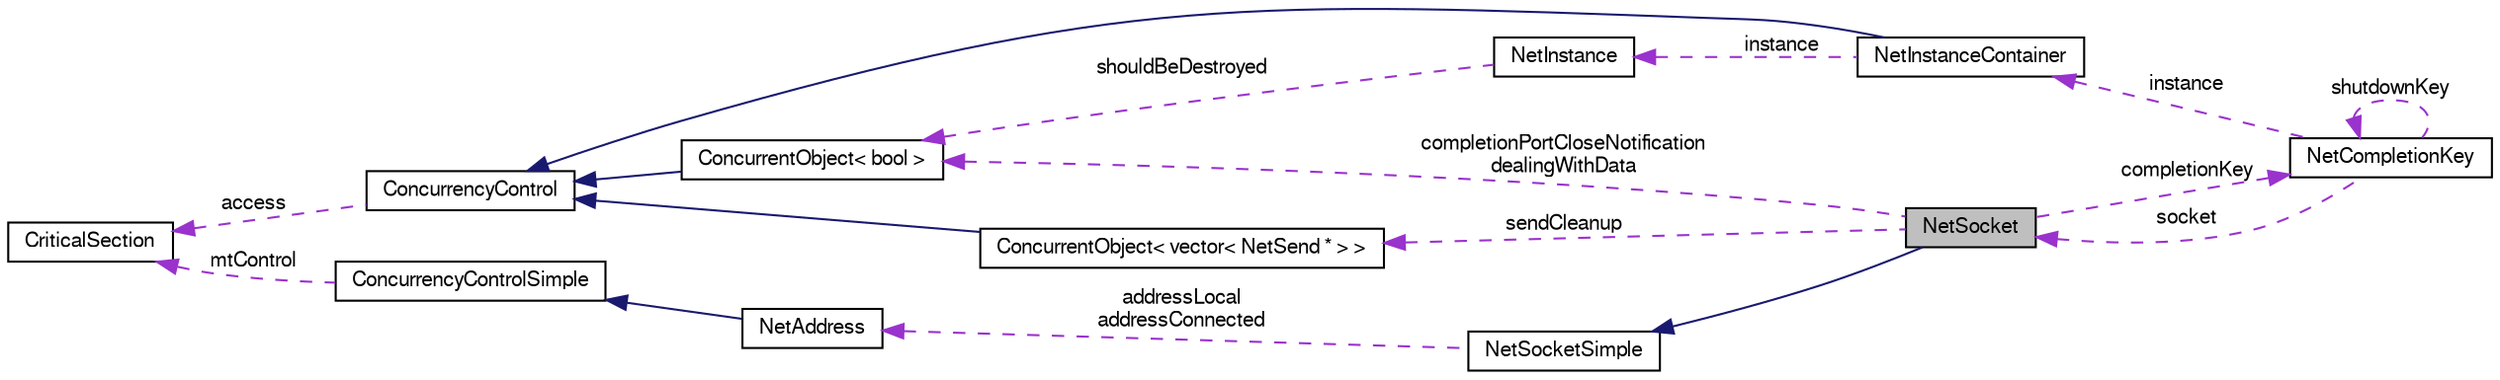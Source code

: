 digraph G
{
  edge [fontname="FreeSans",fontsize="10",labelfontname="FreeSans",labelfontsize="10"];
  node [fontname="FreeSans",fontsize="10",shape=record];
  rankdir=LR;
  Node1 [label="NetSocket",height=0.2,width=0.4,color="black", fillcolor="grey75", style="filled" fontcolor="black"];
  Node2 -> Node1 [dir=back,color="midnightblue",fontsize="10",style="solid",fontname="FreeSans"];
  Node2 [label="NetSocketSimple",height=0.2,width=0.4,color="black", fillcolor="white", style="filled",URL="$class_net_socket_simple.html",tooltip="simple socket with basic functionality"];
  Node3 -> Node2 [dir=back,color="darkorchid3",fontsize="10",style="dashed",label="addressLocal\naddressConnected",fontname="FreeSans"];
  Node3 [label="NetAddress",height=0.2,width=0.4,color="black", fillcolor="white", style="filled",URL="$class_net_address.html",tooltip="Stores a single address with IP and port."];
  Node4 -> Node3 [dir=back,color="midnightblue",fontsize="10",style="solid",fontname="FreeSans"];
  Node4 [label="ConcurrencyControlSimple",height=0.2,width=0.4,color="black", fillcolor="white", style="filled",URL="$class_concurrency_control_simple.html",tooltip="simple version of ConcurrencyControl class which avoids the need for threadID parameters"];
  Node5 -> Node4 [dir=back,color="darkorchid3",fontsize="10",style="dashed",label="mtControl",fontname="FreeSans"];
  Node5 [label="CriticalSection",height=0.2,width=0.4,color="black", fillcolor="white", style="filled",URL="$class_critical_section.html",tooltip="Critical section class with Enter and Leave methods."];
  Node6 -> Node1 [dir=back,color="darkorchid3",fontsize="10",style="dashed",label="sendCleanup",fontname="FreeSans"];
  Node6 [label="ConcurrentObject\< vector\< NetSend * \> \>",height=0.2,width=0.4,color="black", fillcolor="white", style="filled",URL="$class_concurrent_object.html"];
  Node7 -> Node6 [dir=back,color="midnightblue",fontsize="10",style="solid",fontname="FreeSans"];
  Node7 [label="ConcurrencyControl",height=0.2,width=0.4,color="black", fillcolor="white", style="filled",URL="$class_concurrency_control.html",tooltip="Advanced concurrency control object."];
  Node5 -> Node7 [dir=back,color="darkorchid3",fontsize="10",style="dashed",label="access",fontname="FreeSans"];
  Node8 -> Node1 [dir=back,color="darkorchid3",fontsize="10",style="dashed",label="completionKey",fontname="FreeSans"];
  Node8 [label="NetCompletionKey",height=0.2,width=0.4,color="black", fillcolor="white", style="filled",URL="$class_net_completion_key.html",tooltip="Completion key used by the completion port to identify instances, sockets and other objects..."];
  Node9 -> Node8 [dir=back,color="darkorchid3",fontsize="10",style="dashed",label="instance",fontname="FreeSans"];
  Node9 [label="NetInstanceContainer",height=0.2,width=0.4,color="black", fillcolor="white", style="filled",URL="$class_net_instance_container.html",tooltip="Stores instances, allowing safe shutdown of instance."];
  Node7 -> Node9 [dir=back,color="midnightblue",fontsize="10",style="solid",fontname="FreeSans"];
  Node10 -> Node9 [dir=back,color="darkorchid3",fontsize="10",style="dashed",label="instance",fontname="FreeSans"];
  Node10 [label="NetInstance",height=0.2,width=0.4,color="black", fillcolor="white", style="filled",URL="$class_net_instance.html",tooltip="Core instance class responsible for the core structure of a networking instance."];
  Node11 -> Node10 [dir=back,color="darkorchid3",fontsize="10",style="dashed",label="shouldBeDestroyed",fontname="FreeSans"];
  Node11 [label="ConcurrentObject\< bool \>",height=0.2,width=0.4,color="black", fillcolor="white", style="filled",URL="$class_concurrent_object.html"];
  Node7 -> Node11 [dir=back,color="midnightblue",fontsize="10",style="solid",fontname="FreeSans"];
  Node1 -> Node8 [dir=back,color="darkorchid3",fontsize="10",style="dashed",label="socket",fontname="FreeSans"];
  Node8 -> Node8 [dir=back,color="darkorchid3",fontsize="10",style="dashed",label="shutdownKey",fontname="FreeSans"];
  Node11 -> Node1 [dir=back,color="darkorchid3",fontsize="10",style="dashed",label="completionPortCloseNotification\ndealingWithData",fontname="FreeSans"];
}
